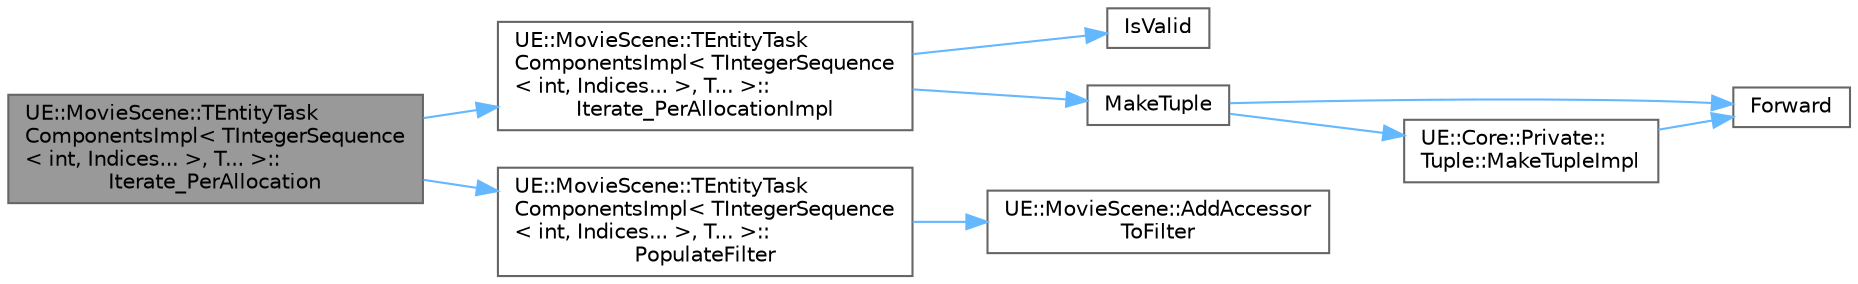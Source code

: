 digraph "UE::MovieScene::TEntityTaskComponentsImpl&lt; TIntegerSequence&lt; int, Indices... &gt;, T... &gt;::Iterate_PerAllocation"
{
 // INTERACTIVE_SVG=YES
 // LATEX_PDF_SIZE
  bgcolor="transparent";
  edge [fontname=Helvetica,fontsize=10,labelfontname=Helvetica,labelfontsize=10];
  node [fontname=Helvetica,fontsize=10,shape=box,height=0.2,width=0.4];
  rankdir="LR";
  Node1 [id="Node000001",label="UE::MovieScene::TEntityTask\lComponentsImpl\< TIntegerSequence\l\< int, Indices... \>, T... \>::\lIterate_PerAllocation",height=0.2,width=0.4,color="gray40", fillcolor="grey60", style="filled", fontcolor="black",tooltip="Perform a thread-safe iteration of all matching allocations within the specified entity manager using..."];
  Node1 -> Node2 [id="edge1_Node000001_Node000002",color="steelblue1",style="solid",tooltip=" "];
  Node2 [id="Node000002",label="UE::MovieScene::TEntityTask\lComponentsImpl\< TIntegerSequence\l\< int, Indices... \>, T... \>::\lIterate_PerAllocationImpl",height=0.2,width=0.4,color="grey40", fillcolor="white", style="filled",URL="$d5/da7/structUE_1_1MovieScene_1_1TEntityTaskComponentsImpl_3_01TIntegerSequence_3_01int_00_01Indices_8_8_8_01_4_00_01T_8_8_8_01_4.html#ac064f798a5b93825890a98c73077fa9c",tooltip="Implementation function for Iterate_PerAllocation."];
  Node2 -> Node3 [id="edge2_Node000002_Node000003",color="steelblue1",style="solid",tooltip=" "];
  Node3 [id="Node000003",label="IsValid",height=0.2,width=0.4,color="grey40", fillcolor="white", style="filled",URL="$d2/d4c/LiveLinkTypes_8h.html#ac532c4b500b1a85ea22217f2c65a70ed",tooltip=" "];
  Node2 -> Node4 [id="edge3_Node000002_Node000004",color="steelblue1",style="solid",tooltip=" "];
  Node4 [id="Node000004",label="MakeTuple",height=0.2,width=0.4,color="grey40", fillcolor="white", style="filled",URL="$d2/d4f/Tuple_8h.html#a2a9da54b9388b07ef2ef490f10931f0b",tooltip="Makes a TTuple from some arguments."];
  Node4 -> Node5 [id="edge4_Node000004_Node000005",color="steelblue1",style="solid",tooltip=" "];
  Node5 [id="Node000005",label="Forward",height=0.2,width=0.4,color="grey40", fillcolor="white", style="filled",URL="$d4/d24/UnrealTemplate_8h.html#a68f280c1d561a8899a1e9e3ea8405d00",tooltip="Forward will cast a reference to an rvalue reference."];
  Node4 -> Node6 [id="edge5_Node000004_Node000006",color="steelblue1",style="solid",tooltip=" "];
  Node6 [id="Node000006",label="UE::Core::Private::\lTuple::MakeTupleImpl",height=0.2,width=0.4,color="grey40", fillcolor="white", style="filled",URL="$dc/d69/namespaceUE_1_1Core_1_1Private_1_1Tuple.html#ae7ba380c8b3433afdd2c1fb413152b62",tooltip=" "];
  Node6 -> Node5 [id="edge6_Node000006_Node000005",color="steelblue1",style="solid",tooltip=" "];
  Node1 -> Node7 [id="edge7_Node000001_Node000007",color="steelblue1",style="solid",tooltip=" "];
  Node7 [id="Node000007",label="UE::MovieScene::TEntityTask\lComponentsImpl\< TIntegerSequence\l\< int, Indices... \>, T... \>::\lPopulateFilter",height=0.2,width=0.4,color="grey40", fillcolor="white", style="filled",URL="$d5/da7/structUE_1_1MovieScene_1_1TEntityTaskComponentsImpl_3_01TIntegerSequence_3_01int_00_01Indices_8_8_8_01_4_00_01T_8_8_8_01_4.html#a0a7b3636a2be75d60529653a627b17ff",tooltip="Utility function called when the task is dispatched to populate the filter based on our component typ..."];
  Node7 -> Node8 [id="edge8_Node000007_Node000008",color="steelblue1",style="solid",tooltip=" "];
  Node8 [id="Node000008",label="UE::MovieScene::AddAccessor\lToFilter",height=0.2,width=0.4,color="grey40", fillcolor="white", style="filled",URL="$d1/dd1/namespaceUE_1_1MovieScene.html#a47ccfdc17011da7d466a68e8bd38766b",tooltip=" "];
}
